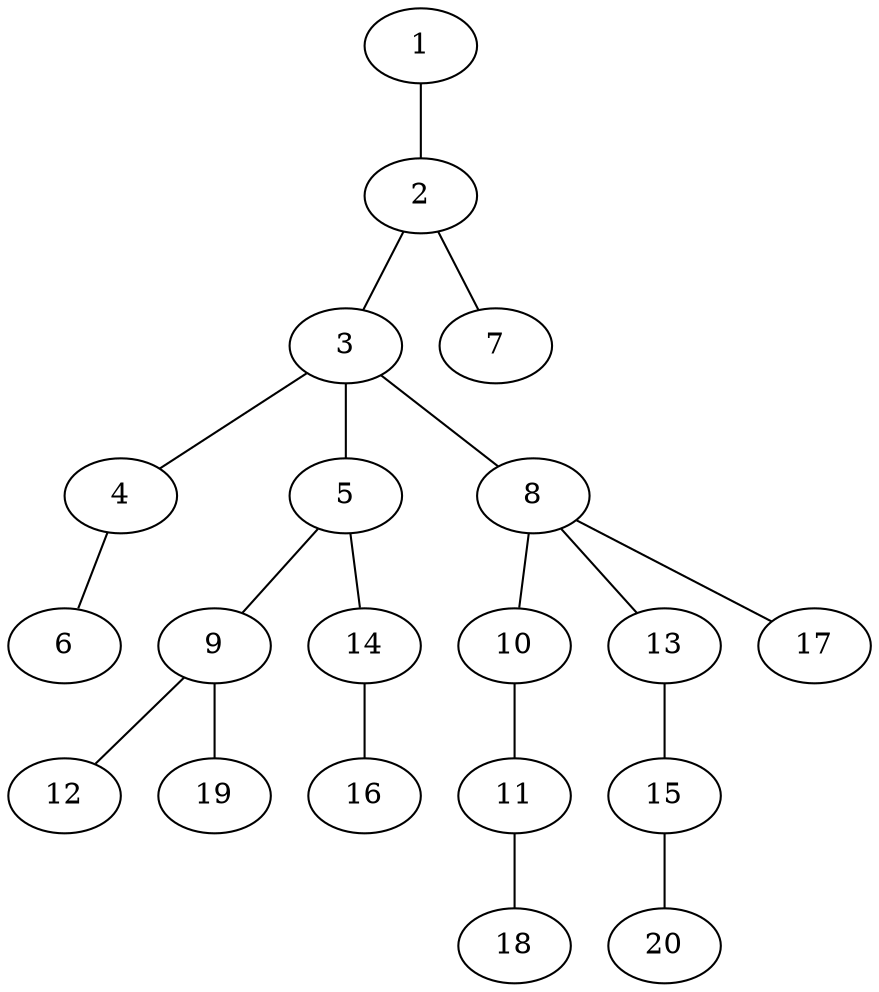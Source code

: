 graph graphname {1--2
2--3
2--7
3--4
3--5
3--8
4--6
5--9
5--14
8--10
8--13
8--17
9--12
9--19
10--11
11--18
13--15
14--16
15--20
}